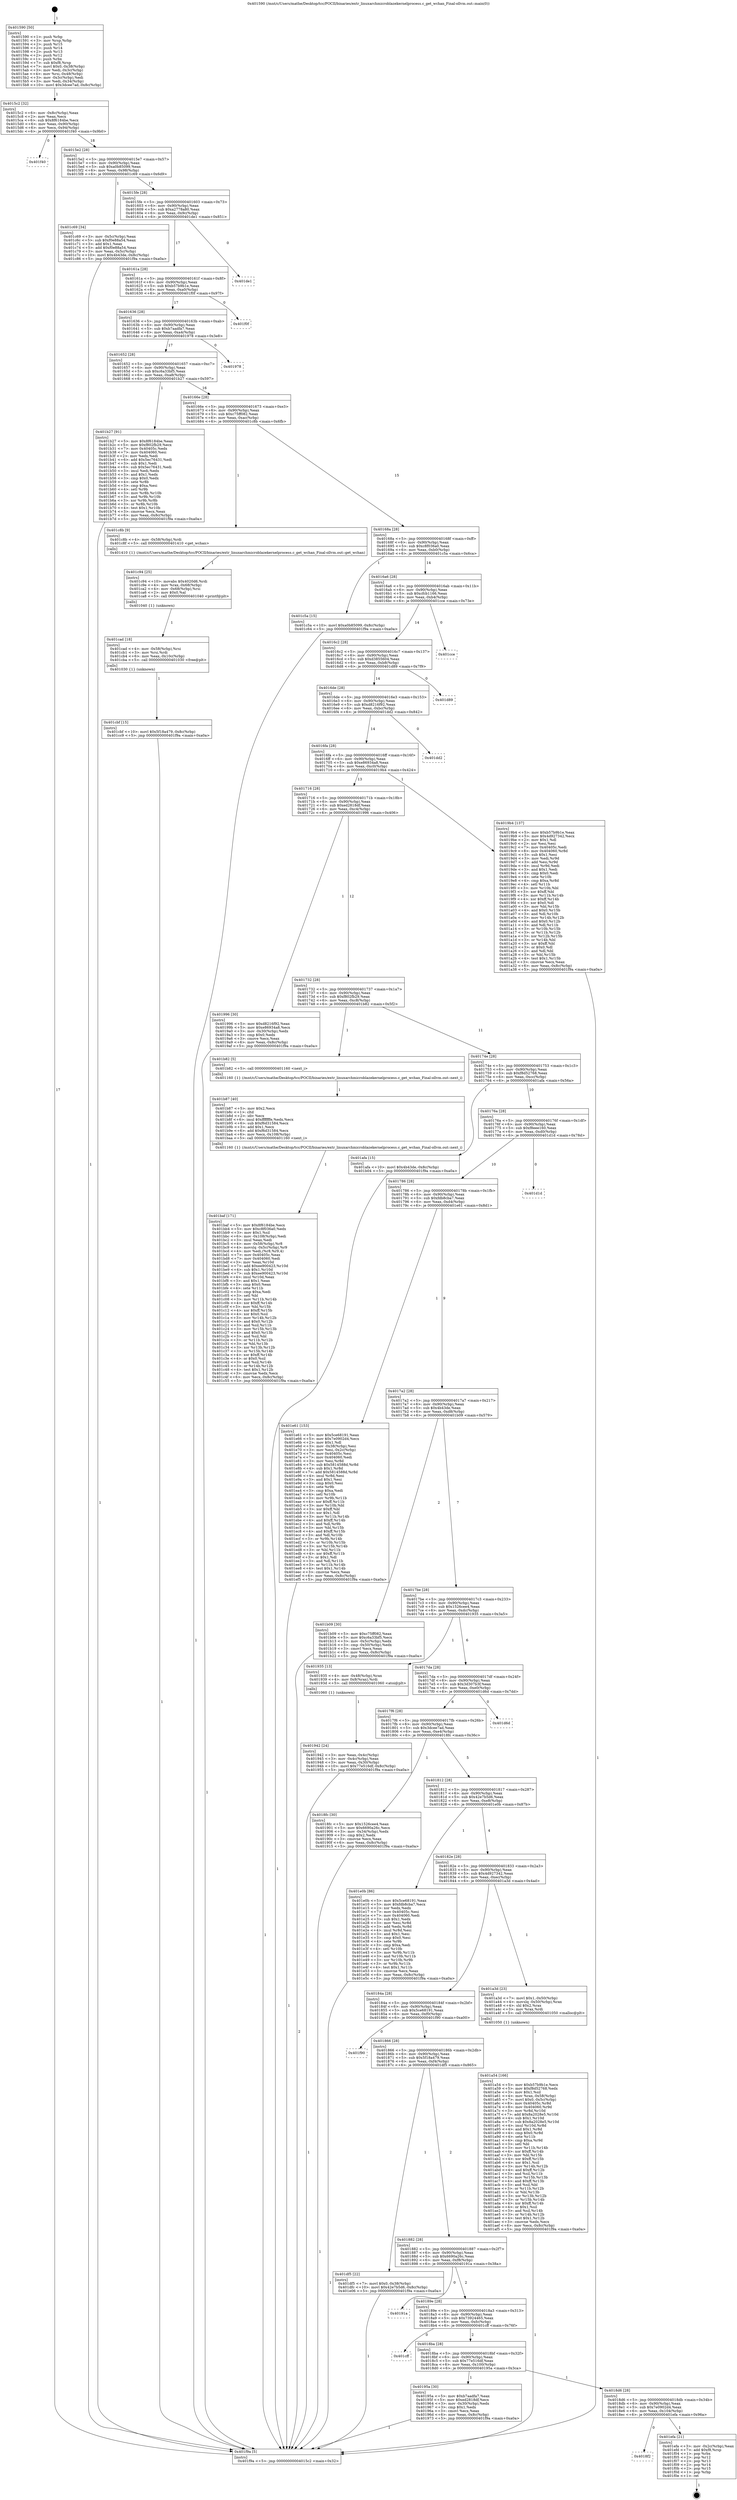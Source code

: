 digraph "0x401590" {
  label = "0x401590 (/mnt/c/Users/mathe/Desktop/tcc/POCII/binaries/extr_linuxarchmicroblazekernelprocess.c_get_wchan_Final-ollvm.out::main(0))"
  labelloc = "t"
  node[shape=record]

  Entry [label="",width=0.3,height=0.3,shape=circle,fillcolor=black,style=filled]
  "0x4015c2" [label="{
     0x4015c2 [32]\l
     | [instrs]\l
     &nbsp;&nbsp;0x4015c2 \<+6\>: mov -0x8c(%rbp),%eax\l
     &nbsp;&nbsp;0x4015c8 \<+2\>: mov %eax,%ecx\l
     &nbsp;&nbsp;0x4015ca \<+6\>: sub $0x8f6184be,%ecx\l
     &nbsp;&nbsp;0x4015d0 \<+6\>: mov %eax,-0x90(%rbp)\l
     &nbsp;&nbsp;0x4015d6 \<+6\>: mov %ecx,-0x94(%rbp)\l
     &nbsp;&nbsp;0x4015dc \<+6\>: je 0000000000401f40 \<main+0x9b0\>\l
  }"]
  "0x401f40" [label="{
     0x401f40\l
  }", style=dashed]
  "0x4015e2" [label="{
     0x4015e2 [28]\l
     | [instrs]\l
     &nbsp;&nbsp;0x4015e2 \<+5\>: jmp 00000000004015e7 \<main+0x57\>\l
     &nbsp;&nbsp;0x4015e7 \<+6\>: mov -0x90(%rbp),%eax\l
     &nbsp;&nbsp;0x4015ed \<+5\>: sub $0xa0b85099,%eax\l
     &nbsp;&nbsp;0x4015f2 \<+6\>: mov %eax,-0x98(%rbp)\l
     &nbsp;&nbsp;0x4015f8 \<+6\>: je 0000000000401c69 \<main+0x6d9\>\l
  }"]
  Exit [label="",width=0.3,height=0.3,shape=circle,fillcolor=black,style=filled,peripheries=2]
  "0x401c69" [label="{
     0x401c69 [34]\l
     | [instrs]\l
     &nbsp;&nbsp;0x401c69 \<+3\>: mov -0x5c(%rbp),%eax\l
     &nbsp;&nbsp;0x401c6c \<+5\>: sub $0xf0e88a54,%eax\l
     &nbsp;&nbsp;0x401c71 \<+3\>: add $0x1,%eax\l
     &nbsp;&nbsp;0x401c74 \<+5\>: add $0xf0e88a54,%eax\l
     &nbsp;&nbsp;0x401c79 \<+3\>: mov %eax,-0x5c(%rbp)\l
     &nbsp;&nbsp;0x401c7c \<+10\>: movl $0x4b43de,-0x8c(%rbp)\l
     &nbsp;&nbsp;0x401c86 \<+5\>: jmp 0000000000401f9a \<main+0xa0a\>\l
  }"]
  "0x4015fe" [label="{
     0x4015fe [28]\l
     | [instrs]\l
     &nbsp;&nbsp;0x4015fe \<+5\>: jmp 0000000000401603 \<main+0x73\>\l
     &nbsp;&nbsp;0x401603 \<+6\>: mov -0x90(%rbp),%eax\l
     &nbsp;&nbsp;0x401609 \<+5\>: sub $0xa2778a80,%eax\l
     &nbsp;&nbsp;0x40160e \<+6\>: mov %eax,-0x9c(%rbp)\l
     &nbsp;&nbsp;0x401614 \<+6\>: je 0000000000401de1 \<main+0x851\>\l
  }"]
  "0x4018f2" [label="{
     0x4018f2\l
  }", style=dashed]
  "0x401de1" [label="{
     0x401de1\l
  }", style=dashed]
  "0x40161a" [label="{
     0x40161a [28]\l
     | [instrs]\l
     &nbsp;&nbsp;0x40161a \<+5\>: jmp 000000000040161f \<main+0x8f\>\l
     &nbsp;&nbsp;0x40161f \<+6\>: mov -0x90(%rbp),%eax\l
     &nbsp;&nbsp;0x401625 \<+5\>: sub $0xb57b9b1e,%eax\l
     &nbsp;&nbsp;0x40162a \<+6\>: mov %eax,-0xa0(%rbp)\l
     &nbsp;&nbsp;0x401630 \<+6\>: je 0000000000401f0f \<main+0x97f\>\l
  }"]
  "0x401efa" [label="{
     0x401efa [21]\l
     | [instrs]\l
     &nbsp;&nbsp;0x401efa \<+3\>: mov -0x2c(%rbp),%eax\l
     &nbsp;&nbsp;0x401efd \<+7\>: add $0xf8,%rsp\l
     &nbsp;&nbsp;0x401f04 \<+1\>: pop %rbx\l
     &nbsp;&nbsp;0x401f05 \<+2\>: pop %r12\l
     &nbsp;&nbsp;0x401f07 \<+2\>: pop %r13\l
     &nbsp;&nbsp;0x401f09 \<+2\>: pop %r14\l
     &nbsp;&nbsp;0x401f0b \<+2\>: pop %r15\l
     &nbsp;&nbsp;0x401f0d \<+1\>: pop %rbp\l
     &nbsp;&nbsp;0x401f0e \<+1\>: ret\l
  }"]
  "0x401f0f" [label="{
     0x401f0f\l
  }", style=dashed]
  "0x401636" [label="{
     0x401636 [28]\l
     | [instrs]\l
     &nbsp;&nbsp;0x401636 \<+5\>: jmp 000000000040163b \<main+0xab\>\l
     &nbsp;&nbsp;0x40163b \<+6\>: mov -0x90(%rbp),%eax\l
     &nbsp;&nbsp;0x401641 \<+5\>: sub $0xb7aadfa7,%eax\l
     &nbsp;&nbsp;0x401646 \<+6\>: mov %eax,-0xa4(%rbp)\l
     &nbsp;&nbsp;0x40164c \<+6\>: je 0000000000401978 \<main+0x3e8\>\l
  }"]
  "0x401cbf" [label="{
     0x401cbf [15]\l
     | [instrs]\l
     &nbsp;&nbsp;0x401cbf \<+10\>: movl $0x5f18a479,-0x8c(%rbp)\l
     &nbsp;&nbsp;0x401cc9 \<+5\>: jmp 0000000000401f9a \<main+0xa0a\>\l
  }"]
  "0x401978" [label="{
     0x401978\l
  }", style=dashed]
  "0x401652" [label="{
     0x401652 [28]\l
     | [instrs]\l
     &nbsp;&nbsp;0x401652 \<+5\>: jmp 0000000000401657 \<main+0xc7\>\l
     &nbsp;&nbsp;0x401657 \<+6\>: mov -0x90(%rbp),%eax\l
     &nbsp;&nbsp;0x40165d \<+5\>: sub $0xc6a33bf5,%eax\l
     &nbsp;&nbsp;0x401662 \<+6\>: mov %eax,-0xa8(%rbp)\l
     &nbsp;&nbsp;0x401668 \<+6\>: je 0000000000401b27 \<main+0x597\>\l
  }"]
  "0x401cad" [label="{
     0x401cad [18]\l
     | [instrs]\l
     &nbsp;&nbsp;0x401cad \<+4\>: mov -0x58(%rbp),%rsi\l
     &nbsp;&nbsp;0x401cb1 \<+3\>: mov %rsi,%rdi\l
     &nbsp;&nbsp;0x401cb4 \<+6\>: mov %eax,-0x10c(%rbp)\l
     &nbsp;&nbsp;0x401cba \<+5\>: call 0000000000401030 \<free@plt\>\l
     | [calls]\l
     &nbsp;&nbsp;0x401030 \{1\} (unknown)\l
  }"]
  "0x401b27" [label="{
     0x401b27 [91]\l
     | [instrs]\l
     &nbsp;&nbsp;0x401b27 \<+5\>: mov $0x8f6184be,%eax\l
     &nbsp;&nbsp;0x401b2c \<+5\>: mov $0xf802fb29,%ecx\l
     &nbsp;&nbsp;0x401b31 \<+7\>: mov 0x40405c,%edx\l
     &nbsp;&nbsp;0x401b38 \<+7\>: mov 0x404060,%esi\l
     &nbsp;&nbsp;0x401b3f \<+2\>: mov %edx,%edi\l
     &nbsp;&nbsp;0x401b41 \<+6\>: add $0x5ec76431,%edi\l
     &nbsp;&nbsp;0x401b47 \<+3\>: sub $0x1,%edi\l
     &nbsp;&nbsp;0x401b4a \<+6\>: sub $0x5ec76431,%edi\l
     &nbsp;&nbsp;0x401b50 \<+3\>: imul %edi,%edx\l
     &nbsp;&nbsp;0x401b53 \<+3\>: and $0x1,%edx\l
     &nbsp;&nbsp;0x401b56 \<+3\>: cmp $0x0,%edx\l
     &nbsp;&nbsp;0x401b59 \<+4\>: sete %r8b\l
     &nbsp;&nbsp;0x401b5d \<+3\>: cmp $0xa,%esi\l
     &nbsp;&nbsp;0x401b60 \<+4\>: setl %r9b\l
     &nbsp;&nbsp;0x401b64 \<+3\>: mov %r8b,%r10b\l
     &nbsp;&nbsp;0x401b67 \<+3\>: and %r9b,%r10b\l
     &nbsp;&nbsp;0x401b6a \<+3\>: xor %r9b,%r8b\l
     &nbsp;&nbsp;0x401b6d \<+3\>: or %r8b,%r10b\l
     &nbsp;&nbsp;0x401b70 \<+4\>: test $0x1,%r10b\l
     &nbsp;&nbsp;0x401b74 \<+3\>: cmovne %ecx,%eax\l
     &nbsp;&nbsp;0x401b77 \<+6\>: mov %eax,-0x8c(%rbp)\l
     &nbsp;&nbsp;0x401b7d \<+5\>: jmp 0000000000401f9a \<main+0xa0a\>\l
  }"]
  "0x40166e" [label="{
     0x40166e [28]\l
     | [instrs]\l
     &nbsp;&nbsp;0x40166e \<+5\>: jmp 0000000000401673 \<main+0xe3\>\l
     &nbsp;&nbsp;0x401673 \<+6\>: mov -0x90(%rbp),%eax\l
     &nbsp;&nbsp;0x401679 \<+5\>: sub $0xc75ff082,%eax\l
     &nbsp;&nbsp;0x40167e \<+6\>: mov %eax,-0xac(%rbp)\l
     &nbsp;&nbsp;0x401684 \<+6\>: je 0000000000401c8b \<main+0x6fb\>\l
  }"]
  "0x401c94" [label="{
     0x401c94 [25]\l
     | [instrs]\l
     &nbsp;&nbsp;0x401c94 \<+10\>: movabs $0x4020d6,%rdi\l
     &nbsp;&nbsp;0x401c9e \<+4\>: mov %rax,-0x68(%rbp)\l
     &nbsp;&nbsp;0x401ca2 \<+4\>: mov -0x68(%rbp),%rsi\l
     &nbsp;&nbsp;0x401ca6 \<+2\>: mov $0x0,%al\l
     &nbsp;&nbsp;0x401ca8 \<+5\>: call 0000000000401040 \<printf@plt\>\l
     | [calls]\l
     &nbsp;&nbsp;0x401040 \{1\} (unknown)\l
  }"]
  "0x401c8b" [label="{
     0x401c8b [9]\l
     | [instrs]\l
     &nbsp;&nbsp;0x401c8b \<+4\>: mov -0x58(%rbp),%rdi\l
     &nbsp;&nbsp;0x401c8f \<+5\>: call 0000000000401410 \<get_wchan\>\l
     | [calls]\l
     &nbsp;&nbsp;0x401410 \{1\} (/mnt/c/Users/mathe/Desktop/tcc/POCII/binaries/extr_linuxarchmicroblazekernelprocess.c_get_wchan_Final-ollvm.out::get_wchan)\l
  }"]
  "0x40168a" [label="{
     0x40168a [28]\l
     | [instrs]\l
     &nbsp;&nbsp;0x40168a \<+5\>: jmp 000000000040168f \<main+0xff\>\l
     &nbsp;&nbsp;0x40168f \<+6\>: mov -0x90(%rbp),%eax\l
     &nbsp;&nbsp;0x401695 \<+5\>: sub $0xc8f036a0,%eax\l
     &nbsp;&nbsp;0x40169a \<+6\>: mov %eax,-0xb0(%rbp)\l
     &nbsp;&nbsp;0x4016a0 \<+6\>: je 0000000000401c5a \<main+0x6ca\>\l
  }"]
  "0x401baf" [label="{
     0x401baf [171]\l
     | [instrs]\l
     &nbsp;&nbsp;0x401baf \<+5\>: mov $0x8f6184be,%ecx\l
     &nbsp;&nbsp;0x401bb4 \<+5\>: mov $0xc8f036a0,%edx\l
     &nbsp;&nbsp;0x401bb9 \<+3\>: mov $0x1,%sil\l
     &nbsp;&nbsp;0x401bbc \<+6\>: mov -0x108(%rbp),%edi\l
     &nbsp;&nbsp;0x401bc2 \<+3\>: imul %eax,%edi\l
     &nbsp;&nbsp;0x401bc5 \<+4\>: mov -0x58(%rbp),%r8\l
     &nbsp;&nbsp;0x401bc9 \<+4\>: movslq -0x5c(%rbp),%r9\l
     &nbsp;&nbsp;0x401bcd \<+4\>: mov %edi,(%r8,%r9,4)\l
     &nbsp;&nbsp;0x401bd1 \<+7\>: mov 0x40405c,%eax\l
     &nbsp;&nbsp;0x401bd8 \<+7\>: mov 0x404060,%edi\l
     &nbsp;&nbsp;0x401bdf \<+3\>: mov %eax,%r10d\l
     &nbsp;&nbsp;0x401be2 \<+7\>: add $0xee900423,%r10d\l
     &nbsp;&nbsp;0x401be9 \<+4\>: sub $0x1,%r10d\l
     &nbsp;&nbsp;0x401bed \<+7\>: sub $0xee900423,%r10d\l
     &nbsp;&nbsp;0x401bf4 \<+4\>: imul %r10d,%eax\l
     &nbsp;&nbsp;0x401bf8 \<+3\>: and $0x1,%eax\l
     &nbsp;&nbsp;0x401bfb \<+3\>: cmp $0x0,%eax\l
     &nbsp;&nbsp;0x401bfe \<+4\>: sete %r11b\l
     &nbsp;&nbsp;0x401c02 \<+3\>: cmp $0xa,%edi\l
     &nbsp;&nbsp;0x401c05 \<+3\>: setl %bl\l
     &nbsp;&nbsp;0x401c08 \<+3\>: mov %r11b,%r14b\l
     &nbsp;&nbsp;0x401c0b \<+4\>: xor $0xff,%r14b\l
     &nbsp;&nbsp;0x401c0f \<+3\>: mov %bl,%r15b\l
     &nbsp;&nbsp;0x401c12 \<+4\>: xor $0xff,%r15b\l
     &nbsp;&nbsp;0x401c16 \<+4\>: xor $0x0,%sil\l
     &nbsp;&nbsp;0x401c1a \<+3\>: mov %r14b,%r12b\l
     &nbsp;&nbsp;0x401c1d \<+4\>: and $0x0,%r12b\l
     &nbsp;&nbsp;0x401c21 \<+3\>: and %sil,%r11b\l
     &nbsp;&nbsp;0x401c24 \<+3\>: mov %r15b,%r13b\l
     &nbsp;&nbsp;0x401c27 \<+4\>: and $0x0,%r13b\l
     &nbsp;&nbsp;0x401c2b \<+3\>: and %sil,%bl\l
     &nbsp;&nbsp;0x401c2e \<+3\>: or %r11b,%r12b\l
     &nbsp;&nbsp;0x401c31 \<+3\>: or %bl,%r13b\l
     &nbsp;&nbsp;0x401c34 \<+3\>: xor %r13b,%r12b\l
     &nbsp;&nbsp;0x401c37 \<+3\>: or %r15b,%r14b\l
     &nbsp;&nbsp;0x401c3a \<+4\>: xor $0xff,%r14b\l
     &nbsp;&nbsp;0x401c3e \<+4\>: or $0x0,%sil\l
     &nbsp;&nbsp;0x401c42 \<+3\>: and %sil,%r14b\l
     &nbsp;&nbsp;0x401c45 \<+3\>: or %r14b,%r12b\l
     &nbsp;&nbsp;0x401c48 \<+4\>: test $0x1,%r12b\l
     &nbsp;&nbsp;0x401c4c \<+3\>: cmovne %edx,%ecx\l
     &nbsp;&nbsp;0x401c4f \<+6\>: mov %ecx,-0x8c(%rbp)\l
     &nbsp;&nbsp;0x401c55 \<+5\>: jmp 0000000000401f9a \<main+0xa0a\>\l
  }"]
  "0x401c5a" [label="{
     0x401c5a [15]\l
     | [instrs]\l
     &nbsp;&nbsp;0x401c5a \<+10\>: movl $0xa0b85099,-0x8c(%rbp)\l
     &nbsp;&nbsp;0x401c64 \<+5\>: jmp 0000000000401f9a \<main+0xa0a\>\l
  }"]
  "0x4016a6" [label="{
     0x4016a6 [28]\l
     | [instrs]\l
     &nbsp;&nbsp;0x4016a6 \<+5\>: jmp 00000000004016ab \<main+0x11b\>\l
     &nbsp;&nbsp;0x4016ab \<+6\>: mov -0x90(%rbp),%eax\l
     &nbsp;&nbsp;0x4016b1 \<+5\>: sub $0xcfcb1166,%eax\l
     &nbsp;&nbsp;0x4016b6 \<+6\>: mov %eax,-0xb4(%rbp)\l
     &nbsp;&nbsp;0x4016bc \<+6\>: je 0000000000401cce \<main+0x73e\>\l
  }"]
  "0x401b87" [label="{
     0x401b87 [40]\l
     | [instrs]\l
     &nbsp;&nbsp;0x401b87 \<+5\>: mov $0x2,%ecx\l
     &nbsp;&nbsp;0x401b8c \<+1\>: cltd\l
     &nbsp;&nbsp;0x401b8d \<+2\>: idiv %ecx\l
     &nbsp;&nbsp;0x401b8f \<+6\>: imul $0xfffffffe,%edx,%ecx\l
     &nbsp;&nbsp;0x401b95 \<+6\>: sub $0xf6d31584,%ecx\l
     &nbsp;&nbsp;0x401b9b \<+3\>: add $0x1,%ecx\l
     &nbsp;&nbsp;0x401b9e \<+6\>: add $0xf6d31584,%ecx\l
     &nbsp;&nbsp;0x401ba4 \<+6\>: mov %ecx,-0x108(%rbp)\l
     &nbsp;&nbsp;0x401baa \<+5\>: call 0000000000401160 \<next_i\>\l
     | [calls]\l
     &nbsp;&nbsp;0x401160 \{1\} (/mnt/c/Users/mathe/Desktop/tcc/POCII/binaries/extr_linuxarchmicroblazekernelprocess.c_get_wchan_Final-ollvm.out::next_i)\l
  }"]
  "0x401cce" [label="{
     0x401cce\l
  }", style=dashed]
  "0x4016c2" [label="{
     0x4016c2 [28]\l
     | [instrs]\l
     &nbsp;&nbsp;0x4016c2 \<+5\>: jmp 00000000004016c7 \<main+0x137\>\l
     &nbsp;&nbsp;0x4016c7 \<+6\>: mov -0x90(%rbp),%eax\l
     &nbsp;&nbsp;0x4016cd \<+5\>: sub $0xd3855604,%eax\l
     &nbsp;&nbsp;0x4016d2 \<+6\>: mov %eax,-0xb8(%rbp)\l
     &nbsp;&nbsp;0x4016d8 \<+6\>: je 0000000000401d89 \<main+0x7f9\>\l
  }"]
  "0x401a54" [label="{
     0x401a54 [166]\l
     | [instrs]\l
     &nbsp;&nbsp;0x401a54 \<+5\>: mov $0xb57b9b1e,%ecx\l
     &nbsp;&nbsp;0x401a59 \<+5\>: mov $0xf8d52768,%edx\l
     &nbsp;&nbsp;0x401a5e \<+3\>: mov $0x1,%sil\l
     &nbsp;&nbsp;0x401a61 \<+4\>: mov %rax,-0x58(%rbp)\l
     &nbsp;&nbsp;0x401a65 \<+7\>: movl $0x0,-0x5c(%rbp)\l
     &nbsp;&nbsp;0x401a6c \<+8\>: mov 0x40405c,%r8d\l
     &nbsp;&nbsp;0x401a74 \<+8\>: mov 0x404060,%r9d\l
     &nbsp;&nbsp;0x401a7c \<+3\>: mov %r8d,%r10d\l
     &nbsp;&nbsp;0x401a7f \<+7\>: add $0x8a2028e5,%r10d\l
     &nbsp;&nbsp;0x401a86 \<+4\>: sub $0x1,%r10d\l
     &nbsp;&nbsp;0x401a8a \<+7\>: sub $0x8a2028e5,%r10d\l
     &nbsp;&nbsp;0x401a91 \<+4\>: imul %r10d,%r8d\l
     &nbsp;&nbsp;0x401a95 \<+4\>: and $0x1,%r8d\l
     &nbsp;&nbsp;0x401a99 \<+4\>: cmp $0x0,%r8d\l
     &nbsp;&nbsp;0x401a9d \<+4\>: sete %r11b\l
     &nbsp;&nbsp;0x401aa1 \<+4\>: cmp $0xa,%r9d\l
     &nbsp;&nbsp;0x401aa5 \<+3\>: setl %bl\l
     &nbsp;&nbsp;0x401aa8 \<+3\>: mov %r11b,%r14b\l
     &nbsp;&nbsp;0x401aab \<+4\>: xor $0xff,%r14b\l
     &nbsp;&nbsp;0x401aaf \<+3\>: mov %bl,%r15b\l
     &nbsp;&nbsp;0x401ab2 \<+4\>: xor $0xff,%r15b\l
     &nbsp;&nbsp;0x401ab6 \<+4\>: xor $0x1,%sil\l
     &nbsp;&nbsp;0x401aba \<+3\>: mov %r14b,%r12b\l
     &nbsp;&nbsp;0x401abd \<+4\>: and $0xff,%r12b\l
     &nbsp;&nbsp;0x401ac1 \<+3\>: and %sil,%r11b\l
     &nbsp;&nbsp;0x401ac4 \<+3\>: mov %r15b,%r13b\l
     &nbsp;&nbsp;0x401ac7 \<+4\>: and $0xff,%r13b\l
     &nbsp;&nbsp;0x401acb \<+3\>: and %sil,%bl\l
     &nbsp;&nbsp;0x401ace \<+3\>: or %r11b,%r12b\l
     &nbsp;&nbsp;0x401ad1 \<+3\>: or %bl,%r13b\l
     &nbsp;&nbsp;0x401ad4 \<+3\>: xor %r13b,%r12b\l
     &nbsp;&nbsp;0x401ad7 \<+3\>: or %r15b,%r14b\l
     &nbsp;&nbsp;0x401ada \<+4\>: xor $0xff,%r14b\l
     &nbsp;&nbsp;0x401ade \<+4\>: or $0x1,%sil\l
     &nbsp;&nbsp;0x401ae2 \<+3\>: and %sil,%r14b\l
     &nbsp;&nbsp;0x401ae5 \<+3\>: or %r14b,%r12b\l
     &nbsp;&nbsp;0x401ae8 \<+4\>: test $0x1,%r12b\l
     &nbsp;&nbsp;0x401aec \<+3\>: cmovne %edx,%ecx\l
     &nbsp;&nbsp;0x401aef \<+6\>: mov %ecx,-0x8c(%rbp)\l
     &nbsp;&nbsp;0x401af5 \<+5\>: jmp 0000000000401f9a \<main+0xa0a\>\l
  }"]
  "0x401d89" [label="{
     0x401d89\l
  }", style=dashed]
  "0x4016de" [label="{
     0x4016de [28]\l
     | [instrs]\l
     &nbsp;&nbsp;0x4016de \<+5\>: jmp 00000000004016e3 \<main+0x153\>\l
     &nbsp;&nbsp;0x4016e3 \<+6\>: mov -0x90(%rbp),%eax\l
     &nbsp;&nbsp;0x4016e9 \<+5\>: sub $0xd8216f92,%eax\l
     &nbsp;&nbsp;0x4016ee \<+6\>: mov %eax,-0xbc(%rbp)\l
     &nbsp;&nbsp;0x4016f4 \<+6\>: je 0000000000401dd2 \<main+0x842\>\l
  }"]
  "0x4018d6" [label="{
     0x4018d6 [28]\l
     | [instrs]\l
     &nbsp;&nbsp;0x4018d6 \<+5\>: jmp 00000000004018db \<main+0x34b\>\l
     &nbsp;&nbsp;0x4018db \<+6\>: mov -0x90(%rbp),%eax\l
     &nbsp;&nbsp;0x4018e1 \<+5\>: sub $0x7e0902d4,%eax\l
     &nbsp;&nbsp;0x4018e6 \<+6\>: mov %eax,-0x104(%rbp)\l
     &nbsp;&nbsp;0x4018ec \<+6\>: je 0000000000401efa \<main+0x96a\>\l
  }"]
  "0x401dd2" [label="{
     0x401dd2\l
  }", style=dashed]
  "0x4016fa" [label="{
     0x4016fa [28]\l
     | [instrs]\l
     &nbsp;&nbsp;0x4016fa \<+5\>: jmp 00000000004016ff \<main+0x16f\>\l
     &nbsp;&nbsp;0x4016ff \<+6\>: mov -0x90(%rbp),%eax\l
     &nbsp;&nbsp;0x401705 \<+5\>: sub $0xe86934a8,%eax\l
     &nbsp;&nbsp;0x40170a \<+6\>: mov %eax,-0xc0(%rbp)\l
     &nbsp;&nbsp;0x401710 \<+6\>: je 00000000004019b4 \<main+0x424\>\l
  }"]
  "0x40195a" [label="{
     0x40195a [30]\l
     | [instrs]\l
     &nbsp;&nbsp;0x40195a \<+5\>: mov $0xb7aadfa7,%eax\l
     &nbsp;&nbsp;0x40195f \<+5\>: mov $0xed2818df,%ecx\l
     &nbsp;&nbsp;0x401964 \<+3\>: mov -0x30(%rbp),%edx\l
     &nbsp;&nbsp;0x401967 \<+3\>: cmp $0x1,%edx\l
     &nbsp;&nbsp;0x40196a \<+3\>: cmovl %ecx,%eax\l
     &nbsp;&nbsp;0x40196d \<+6\>: mov %eax,-0x8c(%rbp)\l
     &nbsp;&nbsp;0x401973 \<+5\>: jmp 0000000000401f9a \<main+0xa0a\>\l
  }"]
  "0x4019b4" [label="{
     0x4019b4 [137]\l
     | [instrs]\l
     &nbsp;&nbsp;0x4019b4 \<+5\>: mov $0xb57b9b1e,%eax\l
     &nbsp;&nbsp;0x4019b9 \<+5\>: mov $0x4d927342,%ecx\l
     &nbsp;&nbsp;0x4019be \<+2\>: mov $0x1,%dl\l
     &nbsp;&nbsp;0x4019c0 \<+2\>: xor %esi,%esi\l
     &nbsp;&nbsp;0x4019c2 \<+7\>: mov 0x40405c,%edi\l
     &nbsp;&nbsp;0x4019c9 \<+8\>: mov 0x404060,%r8d\l
     &nbsp;&nbsp;0x4019d1 \<+3\>: sub $0x1,%esi\l
     &nbsp;&nbsp;0x4019d4 \<+3\>: mov %edi,%r9d\l
     &nbsp;&nbsp;0x4019d7 \<+3\>: add %esi,%r9d\l
     &nbsp;&nbsp;0x4019da \<+4\>: imul %r9d,%edi\l
     &nbsp;&nbsp;0x4019de \<+3\>: and $0x1,%edi\l
     &nbsp;&nbsp;0x4019e1 \<+3\>: cmp $0x0,%edi\l
     &nbsp;&nbsp;0x4019e4 \<+4\>: sete %r10b\l
     &nbsp;&nbsp;0x4019e8 \<+4\>: cmp $0xa,%r8d\l
     &nbsp;&nbsp;0x4019ec \<+4\>: setl %r11b\l
     &nbsp;&nbsp;0x4019f0 \<+3\>: mov %r10b,%bl\l
     &nbsp;&nbsp;0x4019f3 \<+3\>: xor $0xff,%bl\l
     &nbsp;&nbsp;0x4019f6 \<+3\>: mov %r11b,%r14b\l
     &nbsp;&nbsp;0x4019f9 \<+4\>: xor $0xff,%r14b\l
     &nbsp;&nbsp;0x4019fd \<+3\>: xor $0x0,%dl\l
     &nbsp;&nbsp;0x401a00 \<+3\>: mov %bl,%r15b\l
     &nbsp;&nbsp;0x401a03 \<+4\>: and $0x0,%r15b\l
     &nbsp;&nbsp;0x401a07 \<+3\>: and %dl,%r10b\l
     &nbsp;&nbsp;0x401a0a \<+3\>: mov %r14b,%r12b\l
     &nbsp;&nbsp;0x401a0d \<+4\>: and $0x0,%r12b\l
     &nbsp;&nbsp;0x401a11 \<+3\>: and %dl,%r11b\l
     &nbsp;&nbsp;0x401a14 \<+3\>: or %r10b,%r15b\l
     &nbsp;&nbsp;0x401a17 \<+3\>: or %r11b,%r12b\l
     &nbsp;&nbsp;0x401a1a \<+3\>: xor %r12b,%r15b\l
     &nbsp;&nbsp;0x401a1d \<+3\>: or %r14b,%bl\l
     &nbsp;&nbsp;0x401a20 \<+3\>: xor $0xff,%bl\l
     &nbsp;&nbsp;0x401a23 \<+3\>: or $0x0,%dl\l
     &nbsp;&nbsp;0x401a26 \<+2\>: and %dl,%bl\l
     &nbsp;&nbsp;0x401a28 \<+3\>: or %bl,%r15b\l
     &nbsp;&nbsp;0x401a2b \<+4\>: test $0x1,%r15b\l
     &nbsp;&nbsp;0x401a2f \<+3\>: cmovne %ecx,%eax\l
     &nbsp;&nbsp;0x401a32 \<+6\>: mov %eax,-0x8c(%rbp)\l
     &nbsp;&nbsp;0x401a38 \<+5\>: jmp 0000000000401f9a \<main+0xa0a\>\l
  }"]
  "0x401716" [label="{
     0x401716 [28]\l
     | [instrs]\l
     &nbsp;&nbsp;0x401716 \<+5\>: jmp 000000000040171b \<main+0x18b\>\l
     &nbsp;&nbsp;0x40171b \<+6\>: mov -0x90(%rbp),%eax\l
     &nbsp;&nbsp;0x401721 \<+5\>: sub $0xed2818df,%eax\l
     &nbsp;&nbsp;0x401726 \<+6\>: mov %eax,-0xc4(%rbp)\l
     &nbsp;&nbsp;0x40172c \<+6\>: je 0000000000401996 \<main+0x406\>\l
  }"]
  "0x4018ba" [label="{
     0x4018ba [28]\l
     | [instrs]\l
     &nbsp;&nbsp;0x4018ba \<+5\>: jmp 00000000004018bf \<main+0x32f\>\l
     &nbsp;&nbsp;0x4018bf \<+6\>: mov -0x90(%rbp),%eax\l
     &nbsp;&nbsp;0x4018c5 \<+5\>: sub $0x77e516df,%eax\l
     &nbsp;&nbsp;0x4018ca \<+6\>: mov %eax,-0x100(%rbp)\l
     &nbsp;&nbsp;0x4018d0 \<+6\>: je 000000000040195a \<main+0x3ca\>\l
  }"]
  "0x401996" [label="{
     0x401996 [30]\l
     | [instrs]\l
     &nbsp;&nbsp;0x401996 \<+5\>: mov $0xd8216f92,%eax\l
     &nbsp;&nbsp;0x40199b \<+5\>: mov $0xe86934a8,%ecx\l
     &nbsp;&nbsp;0x4019a0 \<+3\>: mov -0x30(%rbp),%edx\l
     &nbsp;&nbsp;0x4019a3 \<+3\>: cmp $0x0,%edx\l
     &nbsp;&nbsp;0x4019a6 \<+3\>: cmove %ecx,%eax\l
     &nbsp;&nbsp;0x4019a9 \<+6\>: mov %eax,-0x8c(%rbp)\l
     &nbsp;&nbsp;0x4019af \<+5\>: jmp 0000000000401f9a \<main+0xa0a\>\l
  }"]
  "0x401732" [label="{
     0x401732 [28]\l
     | [instrs]\l
     &nbsp;&nbsp;0x401732 \<+5\>: jmp 0000000000401737 \<main+0x1a7\>\l
     &nbsp;&nbsp;0x401737 \<+6\>: mov -0x90(%rbp),%eax\l
     &nbsp;&nbsp;0x40173d \<+5\>: sub $0xf802fb29,%eax\l
     &nbsp;&nbsp;0x401742 \<+6\>: mov %eax,-0xc8(%rbp)\l
     &nbsp;&nbsp;0x401748 \<+6\>: je 0000000000401b82 \<main+0x5f2\>\l
  }"]
  "0x401cff" [label="{
     0x401cff\l
  }", style=dashed]
  "0x401b82" [label="{
     0x401b82 [5]\l
     | [instrs]\l
     &nbsp;&nbsp;0x401b82 \<+5\>: call 0000000000401160 \<next_i\>\l
     | [calls]\l
     &nbsp;&nbsp;0x401160 \{1\} (/mnt/c/Users/mathe/Desktop/tcc/POCII/binaries/extr_linuxarchmicroblazekernelprocess.c_get_wchan_Final-ollvm.out::next_i)\l
  }"]
  "0x40174e" [label="{
     0x40174e [28]\l
     | [instrs]\l
     &nbsp;&nbsp;0x40174e \<+5\>: jmp 0000000000401753 \<main+0x1c3\>\l
     &nbsp;&nbsp;0x401753 \<+6\>: mov -0x90(%rbp),%eax\l
     &nbsp;&nbsp;0x401759 \<+5\>: sub $0xf8d52768,%eax\l
     &nbsp;&nbsp;0x40175e \<+6\>: mov %eax,-0xcc(%rbp)\l
     &nbsp;&nbsp;0x401764 \<+6\>: je 0000000000401afa \<main+0x56a\>\l
  }"]
  "0x40189e" [label="{
     0x40189e [28]\l
     | [instrs]\l
     &nbsp;&nbsp;0x40189e \<+5\>: jmp 00000000004018a3 \<main+0x313\>\l
     &nbsp;&nbsp;0x4018a3 \<+6\>: mov -0x90(%rbp),%eax\l
     &nbsp;&nbsp;0x4018a9 \<+5\>: sub $0x73924465,%eax\l
     &nbsp;&nbsp;0x4018ae \<+6\>: mov %eax,-0xfc(%rbp)\l
     &nbsp;&nbsp;0x4018b4 \<+6\>: je 0000000000401cff \<main+0x76f\>\l
  }"]
  "0x401afa" [label="{
     0x401afa [15]\l
     | [instrs]\l
     &nbsp;&nbsp;0x401afa \<+10\>: movl $0x4b43de,-0x8c(%rbp)\l
     &nbsp;&nbsp;0x401b04 \<+5\>: jmp 0000000000401f9a \<main+0xa0a\>\l
  }"]
  "0x40176a" [label="{
     0x40176a [28]\l
     | [instrs]\l
     &nbsp;&nbsp;0x40176a \<+5\>: jmp 000000000040176f \<main+0x1df\>\l
     &nbsp;&nbsp;0x40176f \<+6\>: mov -0x90(%rbp),%eax\l
     &nbsp;&nbsp;0x401775 \<+5\>: sub $0xf8eee160,%eax\l
     &nbsp;&nbsp;0x40177a \<+6\>: mov %eax,-0xd0(%rbp)\l
     &nbsp;&nbsp;0x401780 \<+6\>: je 0000000000401d1d \<main+0x78d\>\l
  }"]
  "0x40191a" [label="{
     0x40191a\l
  }", style=dashed]
  "0x401d1d" [label="{
     0x401d1d\l
  }", style=dashed]
  "0x401786" [label="{
     0x401786 [28]\l
     | [instrs]\l
     &nbsp;&nbsp;0x401786 \<+5\>: jmp 000000000040178b \<main+0x1fb\>\l
     &nbsp;&nbsp;0x40178b \<+6\>: mov -0x90(%rbp),%eax\l
     &nbsp;&nbsp;0x401791 \<+5\>: sub $0xfdb8cba7,%eax\l
     &nbsp;&nbsp;0x401796 \<+6\>: mov %eax,-0xd4(%rbp)\l
     &nbsp;&nbsp;0x40179c \<+6\>: je 0000000000401e61 \<main+0x8d1\>\l
  }"]
  "0x401882" [label="{
     0x401882 [28]\l
     | [instrs]\l
     &nbsp;&nbsp;0x401882 \<+5\>: jmp 0000000000401887 \<main+0x2f7\>\l
     &nbsp;&nbsp;0x401887 \<+6\>: mov -0x90(%rbp),%eax\l
     &nbsp;&nbsp;0x40188d \<+5\>: sub $0x6690a26c,%eax\l
     &nbsp;&nbsp;0x401892 \<+6\>: mov %eax,-0xf8(%rbp)\l
     &nbsp;&nbsp;0x401898 \<+6\>: je 000000000040191a \<main+0x38a\>\l
  }"]
  "0x401e61" [label="{
     0x401e61 [153]\l
     | [instrs]\l
     &nbsp;&nbsp;0x401e61 \<+5\>: mov $0x5ce68191,%eax\l
     &nbsp;&nbsp;0x401e66 \<+5\>: mov $0x7e0902d4,%ecx\l
     &nbsp;&nbsp;0x401e6b \<+2\>: mov $0x1,%dl\l
     &nbsp;&nbsp;0x401e6d \<+3\>: mov -0x38(%rbp),%esi\l
     &nbsp;&nbsp;0x401e70 \<+3\>: mov %esi,-0x2c(%rbp)\l
     &nbsp;&nbsp;0x401e73 \<+7\>: mov 0x40405c,%esi\l
     &nbsp;&nbsp;0x401e7a \<+7\>: mov 0x404060,%edi\l
     &nbsp;&nbsp;0x401e81 \<+3\>: mov %esi,%r8d\l
     &nbsp;&nbsp;0x401e84 \<+7\>: sub $0x5814588d,%r8d\l
     &nbsp;&nbsp;0x401e8b \<+4\>: sub $0x1,%r8d\l
     &nbsp;&nbsp;0x401e8f \<+7\>: add $0x5814588d,%r8d\l
     &nbsp;&nbsp;0x401e96 \<+4\>: imul %r8d,%esi\l
     &nbsp;&nbsp;0x401e9a \<+3\>: and $0x1,%esi\l
     &nbsp;&nbsp;0x401e9d \<+3\>: cmp $0x0,%esi\l
     &nbsp;&nbsp;0x401ea0 \<+4\>: sete %r9b\l
     &nbsp;&nbsp;0x401ea4 \<+3\>: cmp $0xa,%edi\l
     &nbsp;&nbsp;0x401ea7 \<+4\>: setl %r10b\l
     &nbsp;&nbsp;0x401eab \<+3\>: mov %r9b,%r11b\l
     &nbsp;&nbsp;0x401eae \<+4\>: xor $0xff,%r11b\l
     &nbsp;&nbsp;0x401eb2 \<+3\>: mov %r10b,%bl\l
     &nbsp;&nbsp;0x401eb5 \<+3\>: xor $0xff,%bl\l
     &nbsp;&nbsp;0x401eb8 \<+3\>: xor $0x1,%dl\l
     &nbsp;&nbsp;0x401ebb \<+3\>: mov %r11b,%r14b\l
     &nbsp;&nbsp;0x401ebe \<+4\>: and $0xff,%r14b\l
     &nbsp;&nbsp;0x401ec2 \<+3\>: and %dl,%r9b\l
     &nbsp;&nbsp;0x401ec5 \<+3\>: mov %bl,%r15b\l
     &nbsp;&nbsp;0x401ec8 \<+4\>: and $0xff,%r15b\l
     &nbsp;&nbsp;0x401ecc \<+3\>: and %dl,%r10b\l
     &nbsp;&nbsp;0x401ecf \<+3\>: or %r9b,%r14b\l
     &nbsp;&nbsp;0x401ed2 \<+3\>: or %r10b,%r15b\l
     &nbsp;&nbsp;0x401ed5 \<+3\>: xor %r15b,%r14b\l
     &nbsp;&nbsp;0x401ed8 \<+3\>: or %bl,%r11b\l
     &nbsp;&nbsp;0x401edb \<+4\>: xor $0xff,%r11b\l
     &nbsp;&nbsp;0x401edf \<+3\>: or $0x1,%dl\l
     &nbsp;&nbsp;0x401ee2 \<+3\>: and %dl,%r11b\l
     &nbsp;&nbsp;0x401ee5 \<+3\>: or %r11b,%r14b\l
     &nbsp;&nbsp;0x401ee8 \<+4\>: test $0x1,%r14b\l
     &nbsp;&nbsp;0x401eec \<+3\>: cmovne %ecx,%eax\l
     &nbsp;&nbsp;0x401eef \<+6\>: mov %eax,-0x8c(%rbp)\l
     &nbsp;&nbsp;0x401ef5 \<+5\>: jmp 0000000000401f9a \<main+0xa0a\>\l
  }"]
  "0x4017a2" [label="{
     0x4017a2 [28]\l
     | [instrs]\l
     &nbsp;&nbsp;0x4017a2 \<+5\>: jmp 00000000004017a7 \<main+0x217\>\l
     &nbsp;&nbsp;0x4017a7 \<+6\>: mov -0x90(%rbp),%eax\l
     &nbsp;&nbsp;0x4017ad \<+5\>: sub $0x4b43de,%eax\l
     &nbsp;&nbsp;0x4017b2 \<+6\>: mov %eax,-0xd8(%rbp)\l
     &nbsp;&nbsp;0x4017b8 \<+6\>: je 0000000000401b09 \<main+0x579\>\l
  }"]
  "0x401df5" [label="{
     0x401df5 [22]\l
     | [instrs]\l
     &nbsp;&nbsp;0x401df5 \<+7\>: movl $0x0,-0x38(%rbp)\l
     &nbsp;&nbsp;0x401dfc \<+10\>: movl $0x42e7b5d6,-0x8c(%rbp)\l
     &nbsp;&nbsp;0x401e06 \<+5\>: jmp 0000000000401f9a \<main+0xa0a\>\l
  }"]
  "0x401b09" [label="{
     0x401b09 [30]\l
     | [instrs]\l
     &nbsp;&nbsp;0x401b09 \<+5\>: mov $0xc75ff082,%eax\l
     &nbsp;&nbsp;0x401b0e \<+5\>: mov $0xc6a33bf5,%ecx\l
     &nbsp;&nbsp;0x401b13 \<+3\>: mov -0x5c(%rbp),%edx\l
     &nbsp;&nbsp;0x401b16 \<+3\>: cmp -0x50(%rbp),%edx\l
     &nbsp;&nbsp;0x401b19 \<+3\>: cmovl %ecx,%eax\l
     &nbsp;&nbsp;0x401b1c \<+6\>: mov %eax,-0x8c(%rbp)\l
     &nbsp;&nbsp;0x401b22 \<+5\>: jmp 0000000000401f9a \<main+0xa0a\>\l
  }"]
  "0x4017be" [label="{
     0x4017be [28]\l
     | [instrs]\l
     &nbsp;&nbsp;0x4017be \<+5\>: jmp 00000000004017c3 \<main+0x233\>\l
     &nbsp;&nbsp;0x4017c3 \<+6\>: mov -0x90(%rbp),%eax\l
     &nbsp;&nbsp;0x4017c9 \<+5\>: sub $0x1526cee4,%eax\l
     &nbsp;&nbsp;0x4017ce \<+6\>: mov %eax,-0xdc(%rbp)\l
     &nbsp;&nbsp;0x4017d4 \<+6\>: je 0000000000401935 \<main+0x3a5\>\l
  }"]
  "0x401866" [label="{
     0x401866 [28]\l
     | [instrs]\l
     &nbsp;&nbsp;0x401866 \<+5\>: jmp 000000000040186b \<main+0x2db\>\l
     &nbsp;&nbsp;0x40186b \<+6\>: mov -0x90(%rbp),%eax\l
     &nbsp;&nbsp;0x401871 \<+5\>: sub $0x5f18a479,%eax\l
     &nbsp;&nbsp;0x401876 \<+6\>: mov %eax,-0xf4(%rbp)\l
     &nbsp;&nbsp;0x40187c \<+6\>: je 0000000000401df5 \<main+0x865\>\l
  }"]
  "0x401935" [label="{
     0x401935 [13]\l
     | [instrs]\l
     &nbsp;&nbsp;0x401935 \<+4\>: mov -0x48(%rbp),%rax\l
     &nbsp;&nbsp;0x401939 \<+4\>: mov 0x8(%rax),%rdi\l
     &nbsp;&nbsp;0x40193d \<+5\>: call 0000000000401060 \<atoi@plt\>\l
     | [calls]\l
     &nbsp;&nbsp;0x401060 \{1\} (unknown)\l
  }"]
  "0x4017da" [label="{
     0x4017da [28]\l
     | [instrs]\l
     &nbsp;&nbsp;0x4017da \<+5\>: jmp 00000000004017df \<main+0x24f\>\l
     &nbsp;&nbsp;0x4017df \<+6\>: mov -0x90(%rbp),%eax\l
     &nbsp;&nbsp;0x4017e5 \<+5\>: sub $0x3d307b3f,%eax\l
     &nbsp;&nbsp;0x4017ea \<+6\>: mov %eax,-0xe0(%rbp)\l
     &nbsp;&nbsp;0x4017f0 \<+6\>: je 0000000000401d6d \<main+0x7dd\>\l
  }"]
  "0x401f90" [label="{
     0x401f90\l
  }", style=dashed]
  "0x401d6d" [label="{
     0x401d6d\l
  }", style=dashed]
  "0x4017f6" [label="{
     0x4017f6 [28]\l
     | [instrs]\l
     &nbsp;&nbsp;0x4017f6 \<+5\>: jmp 00000000004017fb \<main+0x26b\>\l
     &nbsp;&nbsp;0x4017fb \<+6\>: mov -0x90(%rbp),%eax\l
     &nbsp;&nbsp;0x401801 \<+5\>: sub $0x3dcee7ad,%eax\l
     &nbsp;&nbsp;0x401806 \<+6\>: mov %eax,-0xe4(%rbp)\l
     &nbsp;&nbsp;0x40180c \<+6\>: je 00000000004018fc \<main+0x36c\>\l
  }"]
  "0x40184a" [label="{
     0x40184a [28]\l
     | [instrs]\l
     &nbsp;&nbsp;0x40184a \<+5\>: jmp 000000000040184f \<main+0x2bf\>\l
     &nbsp;&nbsp;0x40184f \<+6\>: mov -0x90(%rbp),%eax\l
     &nbsp;&nbsp;0x401855 \<+5\>: sub $0x5ce68191,%eax\l
     &nbsp;&nbsp;0x40185a \<+6\>: mov %eax,-0xf0(%rbp)\l
     &nbsp;&nbsp;0x401860 \<+6\>: je 0000000000401f90 \<main+0xa00\>\l
  }"]
  "0x4018fc" [label="{
     0x4018fc [30]\l
     | [instrs]\l
     &nbsp;&nbsp;0x4018fc \<+5\>: mov $0x1526cee4,%eax\l
     &nbsp;&nbsp;0x401901 \<+5\>: mov $0x6690a26c,%ecx\l
     &nbsp;&nbsp;0x401906 \<+3\>: mov -0x34(%rbp),%edx\l
     &nbsp;&nbsp;0x401909 \<+3\>: cmp $0x2,%edx\l
     &nbsp;&nbsp;0x40190c \<+3\>: cmovne %ecx,%eax\l
     &nbsp;&nbsp;0x40190f \<+6\>: mov %eax,-0x8c(%rbp)\l
     &nbsp;&nbsp;0x401915 \<+5\>: jmp 0000000000401f9a \<main+0xa0a\>\l
  }"]
  "0x401812" [label="{
     0x401812 [28]\l
     | [instrs]\l
     &nbsp;&nbsp;0x401812 \<+5\>: jmp 0000000000401817 \<main+0x287\>\l
     &nbsp;&nbsp;0x401817 \<+6\>: mov -0x90(%rbp),%eax\l
     &nbsp;&nbsp;0x40181d \<+5\>: sub $0x42e7b5d6,%eax\l
     &nbsp;&nbsp;0x401822 \<+6\>: mov %eax,-0xe8(%rbp)\l
     &nbsp;&nbsp;0x401828 \<+6\>: je 0000000000401e0b \<main+0x87b\>\l
  }"]
  "0x401f9a" [label="{
     0x401f9a [5]\l
     | [instrs]\l
     &nbsp;&nbsp;0x401f9a \<+5\>: jmp 00000000004015c2 \<main+0x32\>\l
  }"]
  "0x401590" [label="{
     0x401590 [50]\l
     | [instrs]\l
     &nbsp;&nbsp;0x401590 \<+1\>: push %rbp\l
     &nbsp;&nbsp;0x401591 \<+3\>: mov %rsp,%rbp\l
     &nbsp;&nbsp;0x401594 \<+2\>: push %r15\l
     &nbsp;&nbsp;0x401596 \<+2\>: push %r14\l
     &nbsp;&nbsp;0x401598 \<+2\>: push %r13\l
     &nbsp;&nbsp;0x40159a \<+2\>: push %r12\l
     &nbsp;&nbsp;0x40159c \<+1\>: push %rbx\l
     &nbsp;&nbsp;0x40159d \<+7\>: sub $0xf8,%rsp\l
     &nbsp;&nbsp;0x4015a4 \<+7\>: movl $0x0,-0x38(%rbp)\l
     &nbsp;&nbsp;0x4015ab \<+3\>: mov %edi,-0x3c(%rbp)\l
     &nbsp;&nbsp;0x4015ae \<+4\>: mov %rsi,-0x48(%rbp)\l
     &nbsp;&nbsp;0x4015b2 \<+3\>: mov -0x3c(%rbp),%edi\l
     &nbsp;&nbsp;0x4015b5 \<+3\>: mov %edi,-0x34(%rbp)\l
     &nbsp;&nbsp;0x4015b8 \<+10\>: movl $0x3dcee7ad,-0x8c(%rbp)\l
  }"]
  "0x401942" [label="{
     0x401942 [24]\l
     | [instrs]\l
     &nbsp;&nbsp;0x401942 \<+3\>: mov %eax,-0x4c(%rbp)\l
     &nbsp;&nbsp;0x401945 \<+3\>: mov -0x4c(%rbp),%eax\l
     &nbsp;&nbsp;0x401948 \<+3\>: mov %eax,-0x30(%rbp)\l
     &nbsp;&nbsp;0x40194b \<+10\>: movl $0x77e516df,-0x8c(%rbp)\l
     &nbsp;&nbsp;0x401955 \<+5\>: jmp 0000000000401f9a \<main+0xa0a\>\l
  }"]
  "0x401a3d" [label="{
     0x401a3d [23]\l
     | [instrs]\l
     &nbsp;&nbsp;0x401a3d \<+7\>: movl $0x1,-0x50(%rbp)\l
     &nbsp;&nbsp;0x401a44 \<+4\>: movslq -0x50(%rbp),%rax\l
     &nbsp;&nbsp;0x401a48 \<+4\>: shl $0x2,%rax\l
     &nbsp;&nbsp;0x401a4c \<+3\>: mov %rax,%rdi\l
     &nbsp;&nbsp;0x401a4f \<+5\>: call 0000000000401050 \<malloc@plt\>\l
     | [calls]\l
     &nbsp;&nbsp;0x401050 \{1\} (unknown)\l
  }"]
  "0x401e0b" [label="{
     0x401e0b [86]\l
     | [instrs]\l
     &nbsp;&nbsp;0x401e0b \<+5\>: mov $0x5ce68191,%eax\l
     &nbsp;&nbsp;0x401e10 \<+5\>: mov $0xfdb8cba7,%ecx\l
     &nbsp;&nbsp;0x401e15 \<+2\>: xor %edx,%edx\l
     &nbsp;&nbsp;0x401e17 \<+7\>: mov 0x40405c,%esi\l
     &nbsp;&nbsp;0x401e1e \<+7\>: mov 0x404060,%edi\l
     &nbsp;&nbsp;0x401e25 \<+3\>: sub $0x1,%edx\l
     &nbsp;&nbsp;0x401e28 \<+3\>: mov %esi,%r8d\l
     &nbsp;&nbsp;0x401e2b \<+3\>: add %edx,%r8d\l
     &nbsp;&nbsp;0x401e2e \<+4\>: imul %r8d,%esi\l
     &nbsp;&nbsp;0x401e32 \<+3\>: and $0x1,%esi\l
     &nbsp;&nbsp;0x401e35 \<+3\>: cmp $0x0,%esi\l
     &nbsp;&nbsp;0x401e38 \<+4\>: sete %r9b\l
     &nbsp;&nbsp;0x401e3c \<+3\>: cmp $0xa,%edi\l
     &nbsp;&nbsp;0x401e3f \<+4\>: setl %r10b\l
     &nbsp;&nbsp;0x401e43 \<+3\>: mov %r9b,%r11b\l
     &nbsp;&nbsp;0x401e46 \<+3\>: and %r10b,%r11b\l
     &nbsp;&nbsp;0x401e49 \<+3\>: xor %r10b,%r9b\l
     &nbsp;&nbsp;0x401e4c \<+3\>: or %r9b,%r11b\l
     &nbsp;&nbsp;0x401e4f \<+4\>: test $0x1,%r11b\l
     &nbsp;&nbsp;0x401e53 \<+3\>: cmovne %ecx,%eax\l
     &nbsp;&nbsp;0x401e56 \<+6\>: mov %eax,-0x8c(%rbp)\l
     &nbsp;&nbsp;0x401e5c \<+5\>: jmp 0000000000401f9a \<main+0xa0a\>\l
  }"]
  "0x40182e" [label="{
     0x40182e [28]\l
     | [instrs]\l
     &nbsp;&nbsp;0x40182e \<+5\>: jmp 0000000000401833 \<main+0x2a3\>\l
     &nbsp;&nbsp;0x401833 \<+6\>: mov -0x90(%rbp),%eax\l
     &nbsp;&nbsp;0x401839 \<+5\>: sub $0x4d927342,%eax\l
     &nbsp;&nbsp;0x40183e \<+6\>: mov %eax,-0xec(%rbp)\l
     &nbsp;&nbsp;0x401844 \<+6\>: je 0000000000401a3d \<main+0x4ad\>\l
  }"]
  Entry -> "0x401590" [label=" 1"]
  "0x4015c2" -> "0x401f40" [label=" 0"]
  "0x4015c2" -> "0x4015e2" [label=" 18"]
  "0x401efa" -> Exit [label=" 1"]
  "0x4015e2" -> "0x401c69" [label=" 1"]
  "0x4015e2" -> "0x4015fe" [label=" 17"]
  "0x4018d6" -> "0x4018f2" [label=" 0"]
  "0x4015fe" -> "0x401de1" [label=" 0"]
  "0x4015fe" -> "0x40161a" [label=" 17"]
  "0x4018d6" -> "0x401efa" [label=" 1"]
  "0x40161a" -> "0x401f0f" [label=" 0"]
  "0x40161a" -> "0x401636" [label=" 17"]
  "0x401e61" -> "0x401f9a" [label=" 1"]
  "0x401636" -> "0x401978" [label=" 0"]
  "0x401636" -> "0x401652" [label=" 17"]
  "0x401e0b" -> "0x401f9a" [label=" 1"]
  "0x401652" -> "0x401b27" [label=" 1"]
  "0x401652" -> "0x40166e" [label=" 16"]
  "0x401df5" -> "0x401f9a" [label=" 1"]
  "0x40166e" -> "0x401c8b" [label=" 1"]
  "0x40166e" -> "0x40168a" [label=" 15"]
  "0x401cbf" -> "0x401f9a" [label=" 1"]
  "0x40168a" -> "0x401c5a" [label=" 1"]
  "0x40168a" -> "0x4016a6" [label=" 14"]
  "0x401cad" -> "0x401cbf" [label=" 1"]
  "0x4016a6" -> "0x401cce" [label=" 0"]
  "0x4016a6" -> "0x4016c2" [label=" 14"]
  "0x401c94" -> "0x401cad" [label=" 1"]
  "0x4016c2" -> "0x401d89" [label=" 0"]
  "0x4016c2" -> "0x4016de" [label=" 14"]
  "0x401c8b" -> "0x401c94" [label=" 1"]
  "0x4016de" -> "0x401dd2" [label=" 0"]
  "0x4016de" -> "0x4016fa" [label=" 14"]
  "0x401c69" -> "0x401f9a" [label=" 1"]
  "0x4016fa" -> "0x4019b4" [label=" 1"]
  "0x4016fa" -> "0x401716" [label=" 13"]
  "0x401c5a" -> "0x401f9a" [label=" 1"]
  "0x401716" -> "0x401996" [label=" 1"]
  "0x401716" -> "0x401732" [label=" 12"]
  "0x401b87" -> "0x401baf" [label=" 1"]
  "0x401732" -> "0x401b82" [label=" 1"]
  "0x401732" -> "0x40174e" [label=" 11"]
  "0x401b82" -> "0x401b87" [label=" 1"]
  "0x40174e" -> "0x401afa" [label=" 1"]
  "0x40174e" -> "0x40176a" [label=" 10"]
  "0x401b09" -> "0x401f9a" [label=" 2"]
  "0x40176a" -> "0x401d1d" [label=" 0"]
  "0x40176a" -> "0x401786" [label=" 10"]
  "0x401afa" -> "0x401f9a" [label=" 1"]
  "0x401786" -> "0x401e61" [label=" 1"]
  "0x401786" -> "0x4017a2" [label=" 9"]
  "0x401a3d" -> "0x401a54" [label=" 1"]
  "0x4017a2" -> "0x401b09" [label=" 2"]
  "0x4017a2" -> "0x4017be" [label=" 7"]
  "0x4019b4" -> "0x401f9a" [label=" 1"]
  "0x4017be" -> "0x401935" [label=" 1"]
  "0x4017be" -> "0x4017da" [label=" 6"]
  "0x40195a" -> "0x401f9a" [label=" 1"]
  "0x4017da" -> "0x401d6d" [label=" 0"]
  "0x4017da" -> "0x4017f6" [label=" 6"]
  "0x4018ba" -> "0x4018d6" [label=" 1"]
  "0x4017f6" -> "0x4018fc" [label=" 1"]
  "0x4017f6" -> "0x401812" [label=" 5"]
  "0x4018fc" -> "0x401f9a" [label=" 1"]
  "0x401590" -> "0x4015c2" [label=" 1"]
  "0x401f9a" -> "0x4015c2" [label=" 17"]
  "0x401935" -> "0x401942" [label=" 1"]
  "0x401942" -> "0x401f9a" [label=" 1"]
  "0x401baf" -> "0x401f9a" [label=" 1"]
  "0x401812" -> "0x401e0b" [label=" 1"]
  "0x401812" -> "0x40182e" [label=" 4"]
  "0x40189e" -> "0x4018ba" [label=" 2"]
  "0x40182e" -> "0x401a3d" [label=" 1"]
  "0x40182e" -> "0x40184a" [label=" 3"]
  "0x4018ba" -> "0x40195a" [label=" 1"]
  "0x40184a" -> "0x401f90" [label=" 0"]
  "0x40184a" -> "0x401866" [label=" 3"]
  "0x401996" -> "0x401f9a" [label=" 1"]
  "0x401866" -> "0x401df5" [label=" 1"]
  "0x401866" -> "0x401882" [label=" 2"]
  "0x401a54" -> "0x401f9a" [label=" 1"]
  "0x401882" -> "0x40191a" [label=" 0"]
  "0x401882" -> "0x40189e" [label=" 2"]
  "0x401b27" -> "0x401f9a" [label=" 1"]
  "0x40189e" -> "0x401cff" [label=" 0"]
}
